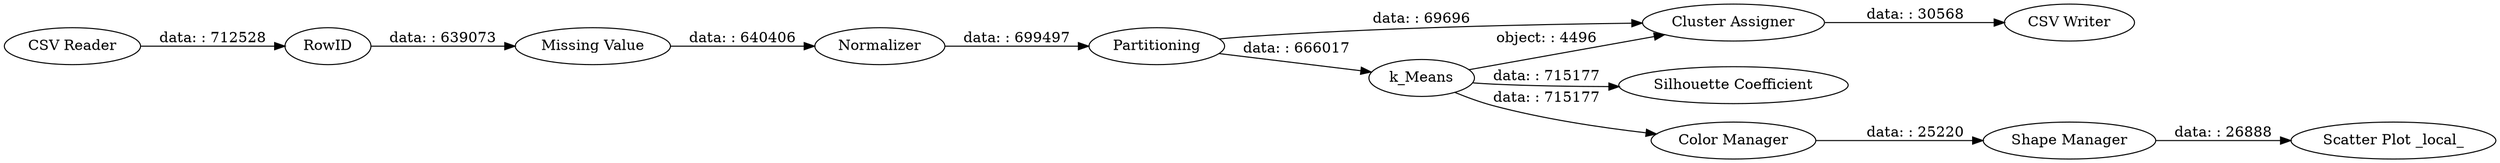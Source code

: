 digraph {
	"1213159397910309822_9" [label=RowID]
	"1213159397910309822_13" [label="Silhouette Coefficient"]
	"1213159397910309822_5" [label="Scatter Plot _local_"]
	"1213159397910309822_10" [label="Missing Value"]
	"1213159397910309822_11" [label=Normalizer]
	"1213159397910309822_7" [label="Cluster Assigner"]
	"1213159397910309822_2" [label=k_Means]
	"1213159397910309822_1" [label="CSV Reader"]
	"1213159397910309822_12" [label="CSV Writer"]
	"1213159397910309822_4" [label="Shape Manager"]
	"1213159397910309822_3" [label="Color Manager"]
	"1213159397910309822_6" [label=Partitioning]
	"1213159397910309822_2" -> "1213159397910309822_3" [label="data: : 715177"]
	"1213159397910309822_2" -> "1213159397910309822_7" [label="object: : 4496"]
	"1213159397910309822_6" -> "1213159397910309822_7" [label="data: : 69696"]
	"1213159397910309822_11" -> "1213159397910309822_6" [label="data: : 699497"]
	"1213159397910309822_3" -> "1213159397910309822_4" [label="data: : 25220"]
	"1213159397910309822_10" -> "1213159397910309822_11" [label="data: : 640406"]
	"1213159397910309822_1" -> "1213159397910309822_9" [label="data: : 712528"]
	"1213159397910309822_9" -> "1213159397910309822_10" [label="data: : 639073"]
	"1213159397910309822_6" -> "1213159397910309822_2" [label="data: : 666017"]
	"1213159397910309822_4" -> "1213159397910309822_5" [label="data: : 26888"]
	"1213159397910309822_2" -> "1213159397910309822_13" [label="data: : 715177"]
	"1213159397910309822_7" -> "1213159397910309822_12" [label="data: : 30568"]
	rankdir=LR
}
